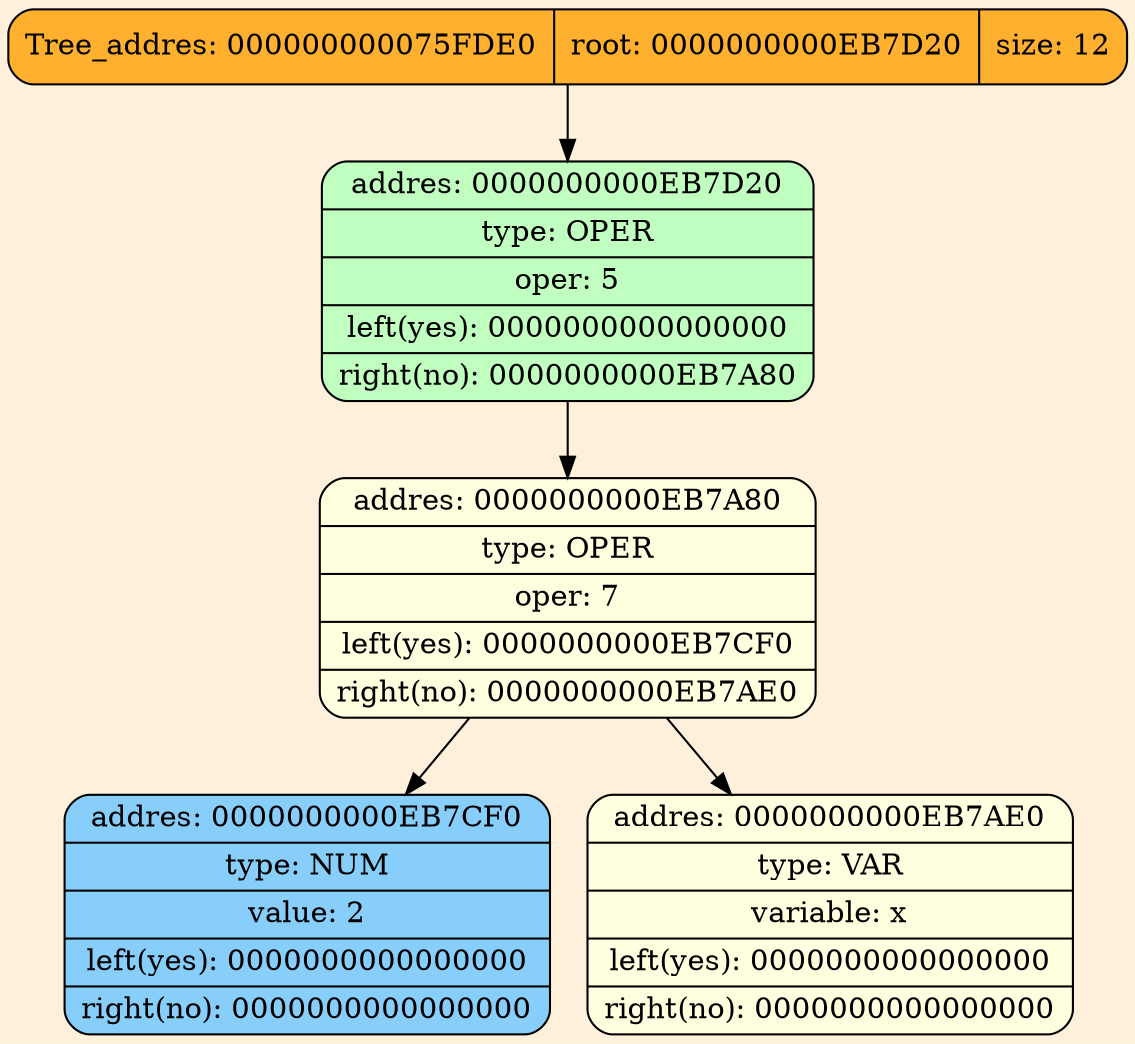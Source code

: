 digraph G{
	rankdir=HR;
	bgcolor = "#FFF0DB";
	node0 [shape = Mrecord, style = filled, fillcolor = "#FFB02E", label = "Tree_addres: 000000000075FDE0 | root: 0000000000EB7D20 | size: 12"];
	node_0000000000EB7D20 [shape = Mrecord, style = filled, fillcolor = "#C0FFC0", label = "{ addres: 0000000000EB7D20 | type: OPER | oper: 5 | left(yes): 0000000000000000 | right(no): 0000000000EB7A80 }"];
	node_0000000000EB7A80 [shape = Mrecord, style = filled, fillcolor = "#FFFFE0", label = "{ addres: 0000000000EB7A80 | type: OPER | oper: 7 | left(yes): 0000000000EB7CF0 | right(no): 0000000000EB7AE0 }"];
	node_0000000000EB7CF0 [shape = Mrecord, style = filled, fillcolor = "#87cefa", label = "{ addres: 0000000000EB7CF0 | type: NUM | value: 2 | left(yes):  0000000000000000 | right(no): 0000000000000000 }"];
	node_0000000000EB7A80 -> node_0000000000EB7CF0 [color = "#000000"]

	node_0000000000EB7AE0 [shape = Mrecord, style = filled, fillcolor = "#FFFFE0", label = "{ addres: 0000000000EB7AE0 | type: VAR | variable: x | left(yes): 0000000000000000 | right(no): 0000000000000000 }"];
	node_0000000000EB7A80 -> node_0000000000EB7AE0 [color = "#000000"]

	node_0000000000EB7D20 -> node_0000000000EB7A80 [color = "#000000"]

	node0 -> node_0000000000EB7D20 [color = "#000000"]
}